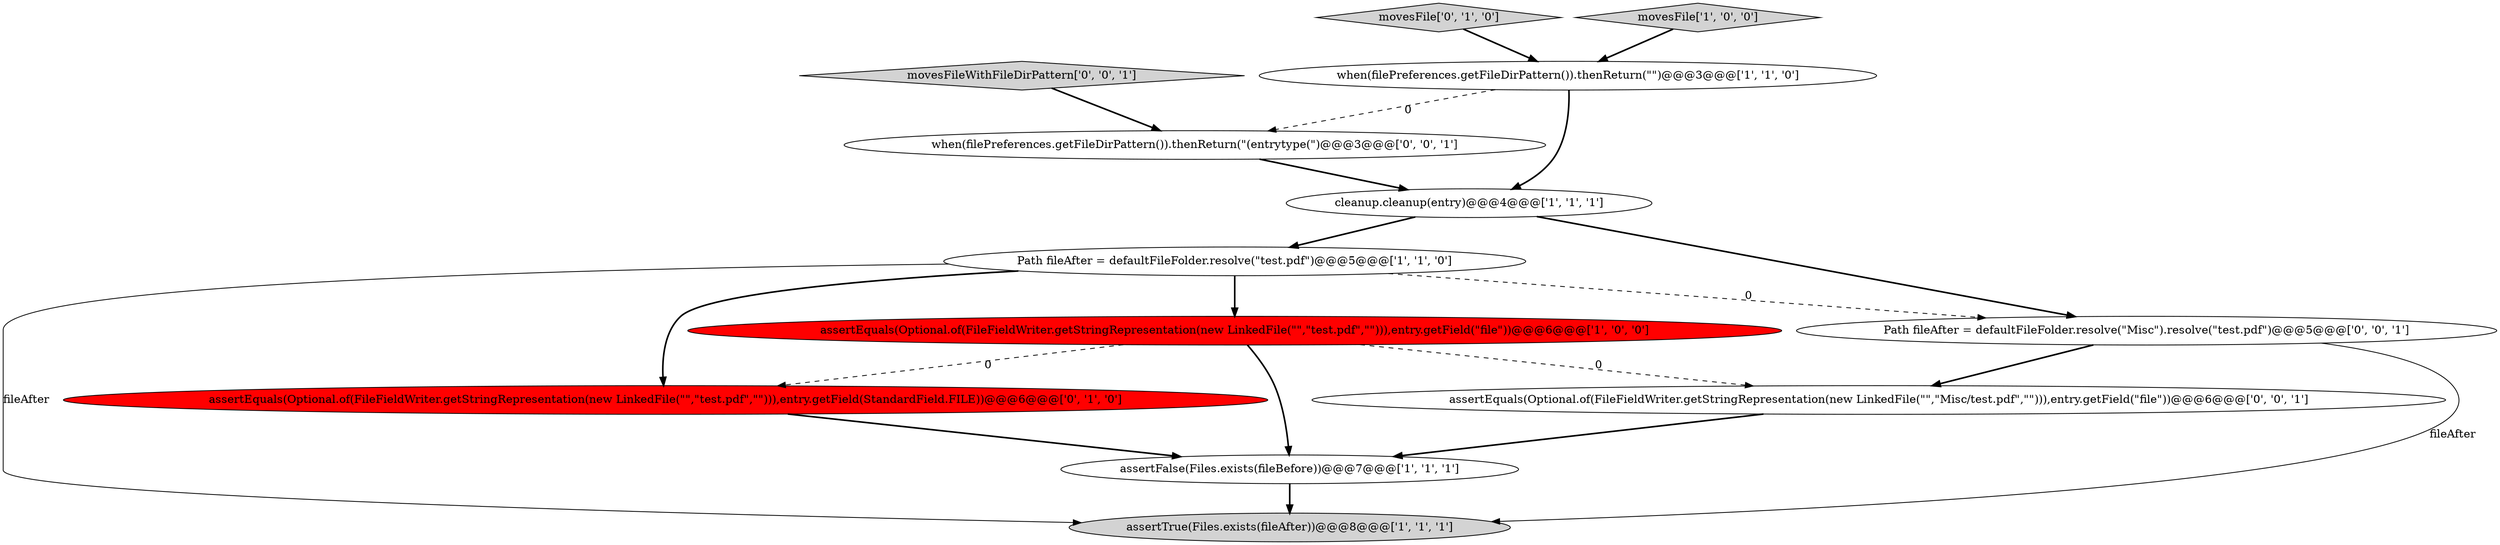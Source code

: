 digraph {
9 [style = filled, label = "when(filePreferences.getFileDirPattern()).thenReturn(\"(entrytype(\")@@@3@@@['0', '0', '1']", fillcolor = white, shape = ellipse image = "AAA0AAABBB3BBB"];
7 [style = filled, label = "movesFile['0', '1', '0']", fillcolor = lightgray, shape = diamond image = "AAA0AAABBB2BBB"];
11 [style = filled, label = "assertEquals(Optional.of(FileFieldWriter.getStringRepresentation(new LinkedFile(\"\",\"Misc/test.pdf\",\"\"))),entry.getField(\"file\"))@@@6@@@['0', '0', '1']", fillcolor = white, shape = ellipse image = "AAA0AAABBB3BBB"];
1 [style = filled, label = "assertTrue(Files.exists(fileAfter))@@@8@@@['1', '1', '1']", fillcolor = lightgray, shape = ellipse image = "AAA0AAABBB1BBB"];
3 [style = filled, label = "assertFalse(Files.exists(fileBefore))@@@7@@@['1', '1', '1']", fillcolor = white, shape = ellipse image = "AAA0AAABBB1BBB"];
0 [style = filled, label = "cleanup.cleanup(entry)@@@4@@@['1', '1', '1']", fillcolor = white, shape = ellipse image = "AAA0AAABBB1BBB"];
12 [style = filled, label = "movesFileWithFileDirPattern['0', '0', '1']", fillcolor = lightgray, shape = diamond image = "AAA0AAABBB3BBB"];
8 [style = filled, label = "assertEquals(Optional.of(FileFieldWriter.getStringRepresentation(new LinkedFile(\"\",\"test.pdf\",\"\"))),entry.getField(StandardField.FILE))@@@6@@@['0', '1', '0']", fillcolor = red, shape = ellipse image = "AAA1AAABBB2BBB"];
10 [style = filled, label = "Path fileAfter = defaultFileFolder.resolve(\"Misc\").resolve(\"test.pdf\")@@@5@@@['0', '0', '1']", fillcolor = white, shape = ellipse image = "AAA0AAABBB3BBB"];
5 [style = filled, label = "Path fileAfter = defaultFileFolder.resolve(\"test.pdf\")@@@5@@@['1', '1', '0']", fillcolor = white, shape = ellipse image = "AAA0AAABBB1BBB"];
2 [style = filled, label = "when(filePreferences.getFileDirPattern()).thenReturn(\"\")@@@3@@@['1', '1', '0']", fillcolor = white, shape = ellipse image = "AAA0AAABBB1BBB"];
6 [style = filled, label = "movesFile['1', '0', '0']", fillcolor = lightgray, shape = diamond image = "AAA0AAABBB1BBB"];
4 [style = filled, label = "assertEquals(Optional.of(FileFieldWriter.getStringRepresentation(new LinkedFile(\"\",\"test.pdf\",\"\"))),entry.getField(\"file\"))@@@6@@@['1', '0', '0']", fillcolor = red, shape = ellipse image = "AAA1AAABBB1BBB"];
4->3 [style = bold, label=""];
5->8 [style = bold, label=""];
0->10 [style = bold, label=""];
2->0 [style = bold, label=""];
10->11 [style = bold, label=""];
4->8 [style = dashed, label="0"];
4->11 [style = dashed, label="0"];
9->0 [style = bold, label=""];
3->1 [style = bold, label=""];
5->10 [style = dashed, label="0"];
11->3 [style = bold, label=""];
12->9 [style = bold, label=""];
2->9 [style = dashed, label="0"];
7->2 [style = bold, label=""];
10->1 [style = solid, label="fileAfter"];
5->4 [style = bold, label=""];
5->1 [style = solid, label="fileAfter"];
0->5 [style = bold, label=""];
8->3 [style = bold, label=""];
6->2 [style = bold, label=""];
}

